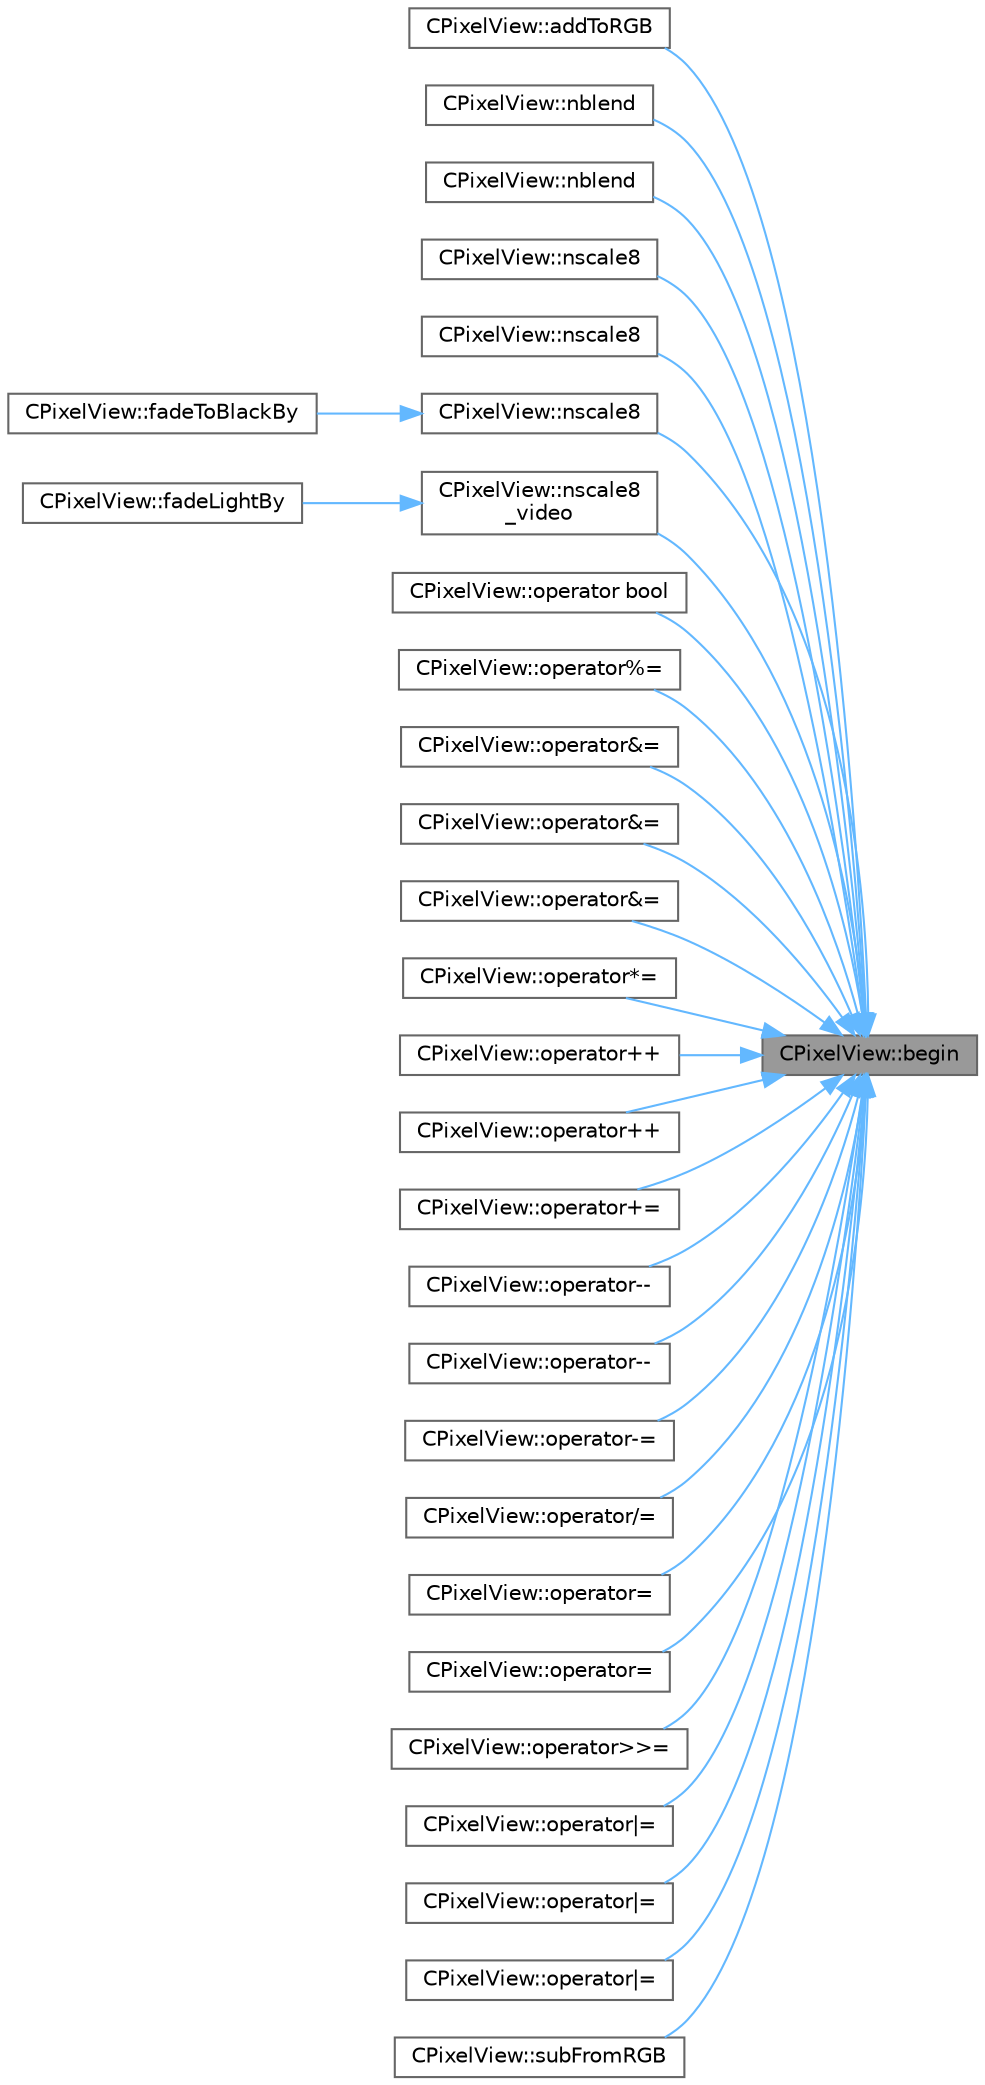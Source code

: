 digraph "CPixelView::begin"
{
 // LATEX_PDF_SIZE
  bgcolor="transparent";
  edge [fontname=Helvetica,fontsize=10,labelfontname=Helvetica,labelfontsize=10];
  node [fontname=Helvetica,fontsize=10,shape=box,height=0.2,width=0.4];
  rankdir="RL";
  Node1 [id="Node000001",label="CPixelView::begin",height=0.2,width=0.4,color="gray40", fillcolor="grey60", style="filled", fontcolor="black",tooltip="Makes an iterator instance for the start of the LED set."];
  Node1 -> Node2 [id="edge1_Node000001_Node000002",dir="back",color="steelblue1",style="solid",tooltip=" "];
  Node2 [id="Node000002",label="CPixelView::addToRGB",height=0.2,width=0.4,color="grey40", fillcolor="white", style="filled",URL="$de/d64/group___pixel_set.html#a204a8e8cc2c99e6c172f8802d880a273",tooltip="Add the passed in value to all channels for all of the pixels in this set."];
  Node1 -> Node3 [id="edge2_Node000001_Node000003",dir="back",color="steelblue1",style="solid",tooltip=" "];
  Node3 [id="Node000003",label="CPixelView::nblend",height=0.2,width=0.4,color="grey40", fillcolor="white", style="filled",URL="$de/d64/group___pixel_set.html#ae6f88c914bbead76c70b4eb6a1b11c3f",tooltip="Destructively blend another set of LEDs into this one."];
  Node1 -> Node4 [id="edge3_Node000001_Node000004",dir="back",color="steelblue1",style="solid",tooltip=" "];
  Node4 [id="Node000004",label="CPixelView::nblend",height=0.2,width=0.4,color="grey40", fillcolor="white", style="filled",URL="$de/d64/group___pixel_set.html#a89e2018177b3e1db63ed24a083e314a4",tooltip="Destructively modifies all LEDs, blending in a given fraction of an overlay color."];
  Node1 -> Node5 [id="edge4_Node000001_Node000005",dir="back",color="steelblue1",style="solid",tooltip=" "];
  Node5 [id="Node000005",label="CPixelView::nscale8",height=0.2,width=0.4,color="grey40", fillcolor="white", style="filled",URL="$de/d64/group___pixel_set.html#ad5716b0d858f691ae8e6452b1dd8dfb4",tooltip="Scale every LED in this set by every led in the other set."];
  Node1 -> Node6 [id="edge5_Node000001_Node000006",dir="back",color="steelblue1",style="solid",tooltip=" "];
  Node6 [id="Node000006",label="CPixelView::nscale8",height=0.2,width=0.4,color="grey40", fillcolor="white", style="filled",URL="$de/d64/group___pixel_set.html#a0800d82771bc0a44f8ae24aa94a8065e",tooltip="Scale every LED by the given scale."];
  Node1 -> Node7 [id="edge6_Node000001_Node000007",dir="back",color="steelblue1",style="solid",tooltip=" "];
  Node7 [id="Node000007",label="CPixelView::nscale8",height=0.2,width=0.4,color="grey40", fillcolor="white", style="filled",URL="$de/d64/group___pixel_set.html#a96e9aee963f15b008d91ba1cbd9b6f6a",tooltip="Scale every LED by the given scale."];
  Node7 -> Node8 [id="edge7_Node000007_Node000008",dir="back",color="steelblue1",style="solid",tooltip=" "];
  Node8 [id="Node000008",label="CPixelView::fadeToBlackBy",height=0.2,width=0.4,color="grey40", fillcolor="white", style="filled",URL="$de/d64/group___pixel_set.html#ab09b39f0098c45c1988d30de6c08bf88",tooltip="Fade every LED down by the given scale."];
  Node1 -> Node9 [id="edge8_Node000001_Node000009",dir="back",color="steelblue1",style="solid",tooltip=" "];
  Node9 [id="Node000009",label="CPixelView::nscale8\l_video",height=0.2,width=0.4,color="grey40", fillcolor="white", style="filled",URL="$de/d64/group___pixel_set.html#a21ad8bc733a86d742a18c1fc73f85bd0",tooltip="Scale every LED by the given scale."];
  Node9 -> Node10 [id="edge9_Node000009_Node000010",dir="back",color="steelblue1",style="solid",tooltip=" "];
  Node10 [id="Node000010",label="CPixelView::fadeLightBy",height=0.2,width=0.4,color="grey40", fillcolor="white", style="filled",URL="$de/d64/group___pixel_set.html#aca9c2da68cd161255f4c8a7f6cf0aab7",tooltip="Fade every LED down by the given scale."];
  Node1 -> Node11 [id="edge10_Node000001_Node000011",dir="back",color="steelblue1",style="solid",tooltip=" "];
  Node11 [id="Node000011",label="CPixelView::operator bool",height=0.2,width=0.4,color="grey40", fillcolor="white", style="filled",URL="$de/d64/group___pixel_set.html#a48b70c6f162cb898a38431bb63655f79",tooltip="Returns whether or not any LEDs in this set are non-zero."];
  Node1 -> Node12 [id="edge11_Node000001_Node000012",dir="back",color="steelblue1",style="solid",tooltip=" "];
  Node12 [id="Node000012",label="CPixelView::operator%=",height=0.2,width=0.4,color="grey40", fillcolor="white", style="filled",URL="$de/d64/group___pixel_set.html#a8e1737d2bb2b56a7f8d4753150c42bb2",tooltip="Scale down every LED by the given scale."];
  Node1 -> Node13 [id="edge12_Node000001_Node000013",dir="back",color="steelblue1",style="solid",tooltip=" "];
  Node13 [id="Node000013",label="CPixelView::operator&=",height=0.2,width=0.4,color="grey40", fillcolor="white", style="filled",URL="$de/d64/group___pixel_set.html#a0cc739d4b533888af8576ac0dd4f05ba",tooltip="Apply the PIXEL_TYPE &= operator to every pixel in this set with every pixel in the passed in set."];
  Node1 -> Node14 [id="edge13_Node000001_Node000014",dir="back",color="steelblue1",style="solid",tooltip=" "];
  Node14 [id="Node000014",label="CPixelView::operator&=",height=0.2,width=0.4,color="grey40", fillcolor="white", style="filled",URL="$de/d64/group___pixel_set.html#a89e81df9b22cc4ebba8977b89795026b",tooltip="Apply the PIXEL_TYPE &= operator to every pixel in this set with the given PIXEL_TYPE value."];
  Node1 -> Node15 [id="edge14_Node000001_Node000015",dir="back",color="steelblue1",style="solid",tooltip=" "];
  Node15 [id="Node000015",label="CPixelView::operator&=",height=0.2,width=0.4,color="grey40", fillcolor="white", style="filled",URL="$de/d64/group___pixel_set.html#adaee934b6e8be8aeccfe0ba4194eee4c",tooltip="Apply the PIXEL_TYPE &= operator to every pixel in this set with the passed in value."];
  Node1 -> Node16 [id="edge15_Node000001_Node000016",dir="back",color="steelblue1",style="solid",tooltip=" "];
  Node16 [id="Node000016",label="CPixelView::operator*=",height=0.2,width=0.4,color="grey40", fillcolor="white", style="filled",URL="$de/d64/group___pixel_set.html#a35d451dbf7c80bf2be4187c33d5441fa",tooltip="Multiply every LED in this set by the given value."];
  Node1 -> Node17 [id="edge16_Node000001_Node000017",dir="back",color="steelblue1",style="solid",tooltip=" "];
  Node17 [id="Node000017",label="CPixelView::operator++",height=0.2,width=0.4,color="grey40", fillcolor="white", style="filled",URL="$de/d64/group___pixel_set.html#a757702588f2e592002031c58fc804112",tooltip="Increment every pixel value in this set."];
  Node1 -> Node18 [id="edge17_Node000001_Node000018",dir="back",color="steelblue1",style="solid",tooltip=" "];
  Node18 [id="Node000018",label="CPixelView::operator++",height=0.2,width=0.4,color="grey40", fillcolor="white", style="filled",URL="$de/d64/group___pixel_set.html#a5070c88998d0358cacfa52f4f0a311eb",tooltip="Increment every pixel value in this set."];
  Node1 -> Node19 [id="edge18_Node000001_Node000019",dir="back",color="steelblue1",style="solid",tooltip=" "];
  Node19 [id="Node000019",label="CPixelView::operator+=",height=0.2,width=0.4,color="grey40", fillcolor="white", style="filled",URL="$de/d64/group___pixel_set.html#a556421e218dc5dcc091e3057cf039800",tooltip="Add every pixel in the other set to this set."];
  Node1 -> Node20 [id="edge19_Node000001_Node000020",dir="back",color="steelblue1",style="solid",tooltip=" "];
  Node20 [id="Node000020",label="CPixelView::operator--",height=0.2,width=0.4,color="grey40", fillcolor="white", style="filled",URL="$de/d64/group___pixel_set.html#a26fc4457c0121330e0a9c6646ff10139",tooltip="Decrement every pixel value in this set."];
  Node1 -> Node21 [id="edge20_Node000001_Node000021",dir="back",color="steelblue1",style="solid",tooltip=" "];
  Node21 [id="Node000021",label="CPixelView::operator--",height=0.2,width=0.4,color="grey40", fillcolor="white", style="filled",URL="$de/d64/group___pixel_set.html#a3bf748c46bc7441342b0d7ee3e1a06cd",tooltip="Decrement every pixel value in this set."];
  Node1 -> Node22 [id="edge21_Node000001_Node000022",dir="back",color="steelblue1",style="solid",tooltip=" "];
  Node22 [id="Node000022",label="CPixelView::operator-=",height=0.2,width=0.4,color="grey40", fillcolor="white", style="filled",URL="$de/d64/group___pixel_set.html#a19021d4ae7200eb1ea5c10449bdff2f4",tooltip="Subtract every pixel in the other set from this set."];
  Node1 -> Node23 [id="edge22_Node000001_Node000023",dir="back",color="steelblue1",style="solid",tooltip=" "];
  Node23 [id="Node000023",label="CPixelView::operator/=",height=0.2,width=0.4,color="grey40", fillcolor="white", style="filled",URL="$de/d64/group___pixel_set.html#a96dd8c37339dc0dc945e9d5aa3abb5ce",tooltip="Divide every LED by the given value."];
  Node1 -> Node24 [id="edge23_Node000001_Node000024",dir="back",color="steelblue1",style="solid",tooltip=" "];
  Node24 [id="Node000024",label="CPixelView::operator=",height=0.2,width=0.4,color="grey40", fillcolor="white", style="filled",URL="$de/d64/group___pixel_set.html#a4f18d2253ae4da9dfe07ebdc1bd10756",tooltip="Copy the contents of the passed-in set to our set."];
  Node1 -> Node25 [id="edge24_Node000001_Node000025",dir="back",color="steelblue1",style="solid",tooltip=" "];
  Node25 [id="Node000025",label="CPixelView::operator=",height=0.2,width=0.4,color="grey40", fillcolor="white", style="filled",URL="$de/d64/group___pixel_set.html#a5994c3c0cd408a23e75d48169fdb1061",tooltip="Assign the passed in color to all elements in this set."];
  Node1 -> Node26 [id="edge25_Node000001_Node000026",dir="back",color="steelblue1",style="solid",tooltip=" "];
  Node26 [id="Node000026",label="CPixelView::operator\>\>=",height=0.2,width=0.4,color="grey40", fillcolor="white", style="filled",URL="$de/d64/group___pixel_set.html#a9e6ccee7103ca8ee67767eb99f12e08c",tooltip="Shift every LED in this set right by the given number of bits."];
  Node1 -> Node27 [id="edge26_Node000001_Node000027",dir="back",color="steelblue1",style="solid",tooltip=" "];
  Node27 [id="Node000027",label="CPixelView::operator\|=",height=0.2,width=0.4,color="grey40", fillcolor="white", style="filled",URL="$de/d64/group___pixel_set.html#ad33e8b3ba28012a811e4306c808636dc",tooltip="Apply the PIXEL_TYPE |= operator to every pixel in this set with every pixel in the passed in set."];
  Node1 -> Node28 [id="edge27_Node000001_Node000028",dir="back",color="steelblue1",style="solid",tooltip=" "];
  Node28 [id="Node000028",label="CPixelView::operator\|=",height=0.2,width=0.4,color="grey40", fillcolor="white", style="filled",URL="$de/d64/group___pixel_set.html#a367dc7ea6199d6794dd827c5c92a19e0",tooltip="Apply the PIXEL_TYPE |= operator to every pixel in this set with the given PIXEL_TYPE value."];
  Node1 -> Node29 [id="edge28_Node000001_Node000029",dir="back",color="steelblue1",style="solid",tooltip=" "];
  Node29 [id="Node000029",label="CPixelView::operator\|=",height=0.2,width=0.4,color="grey40", fillcolor="white", style="filled",URL="$de/d64/group___pixel_set.html#ab45dceca9e8e9c56a0f464093aca9b53",tooltip="Apply the PIXEL_TYPE |= operator to every pixel in this set."];
  Node1 -> Node30 [id="edge29_Node000001_Node000030",dir="back",color="steelblue1",style="solid",tooltip=" "];
  Node30 [id="Node000030",label="CPixelView::subFromRGB",height=0.2,width=0.4,color="grey40", fillcolor="white", style="filled",URL="$de/d64/group___pixel_set.html#ac9bc563c153ee6968df3d50648295a07",tooltip="Subtract the passed in value from all channels for all of the pixels in this set."];
}
